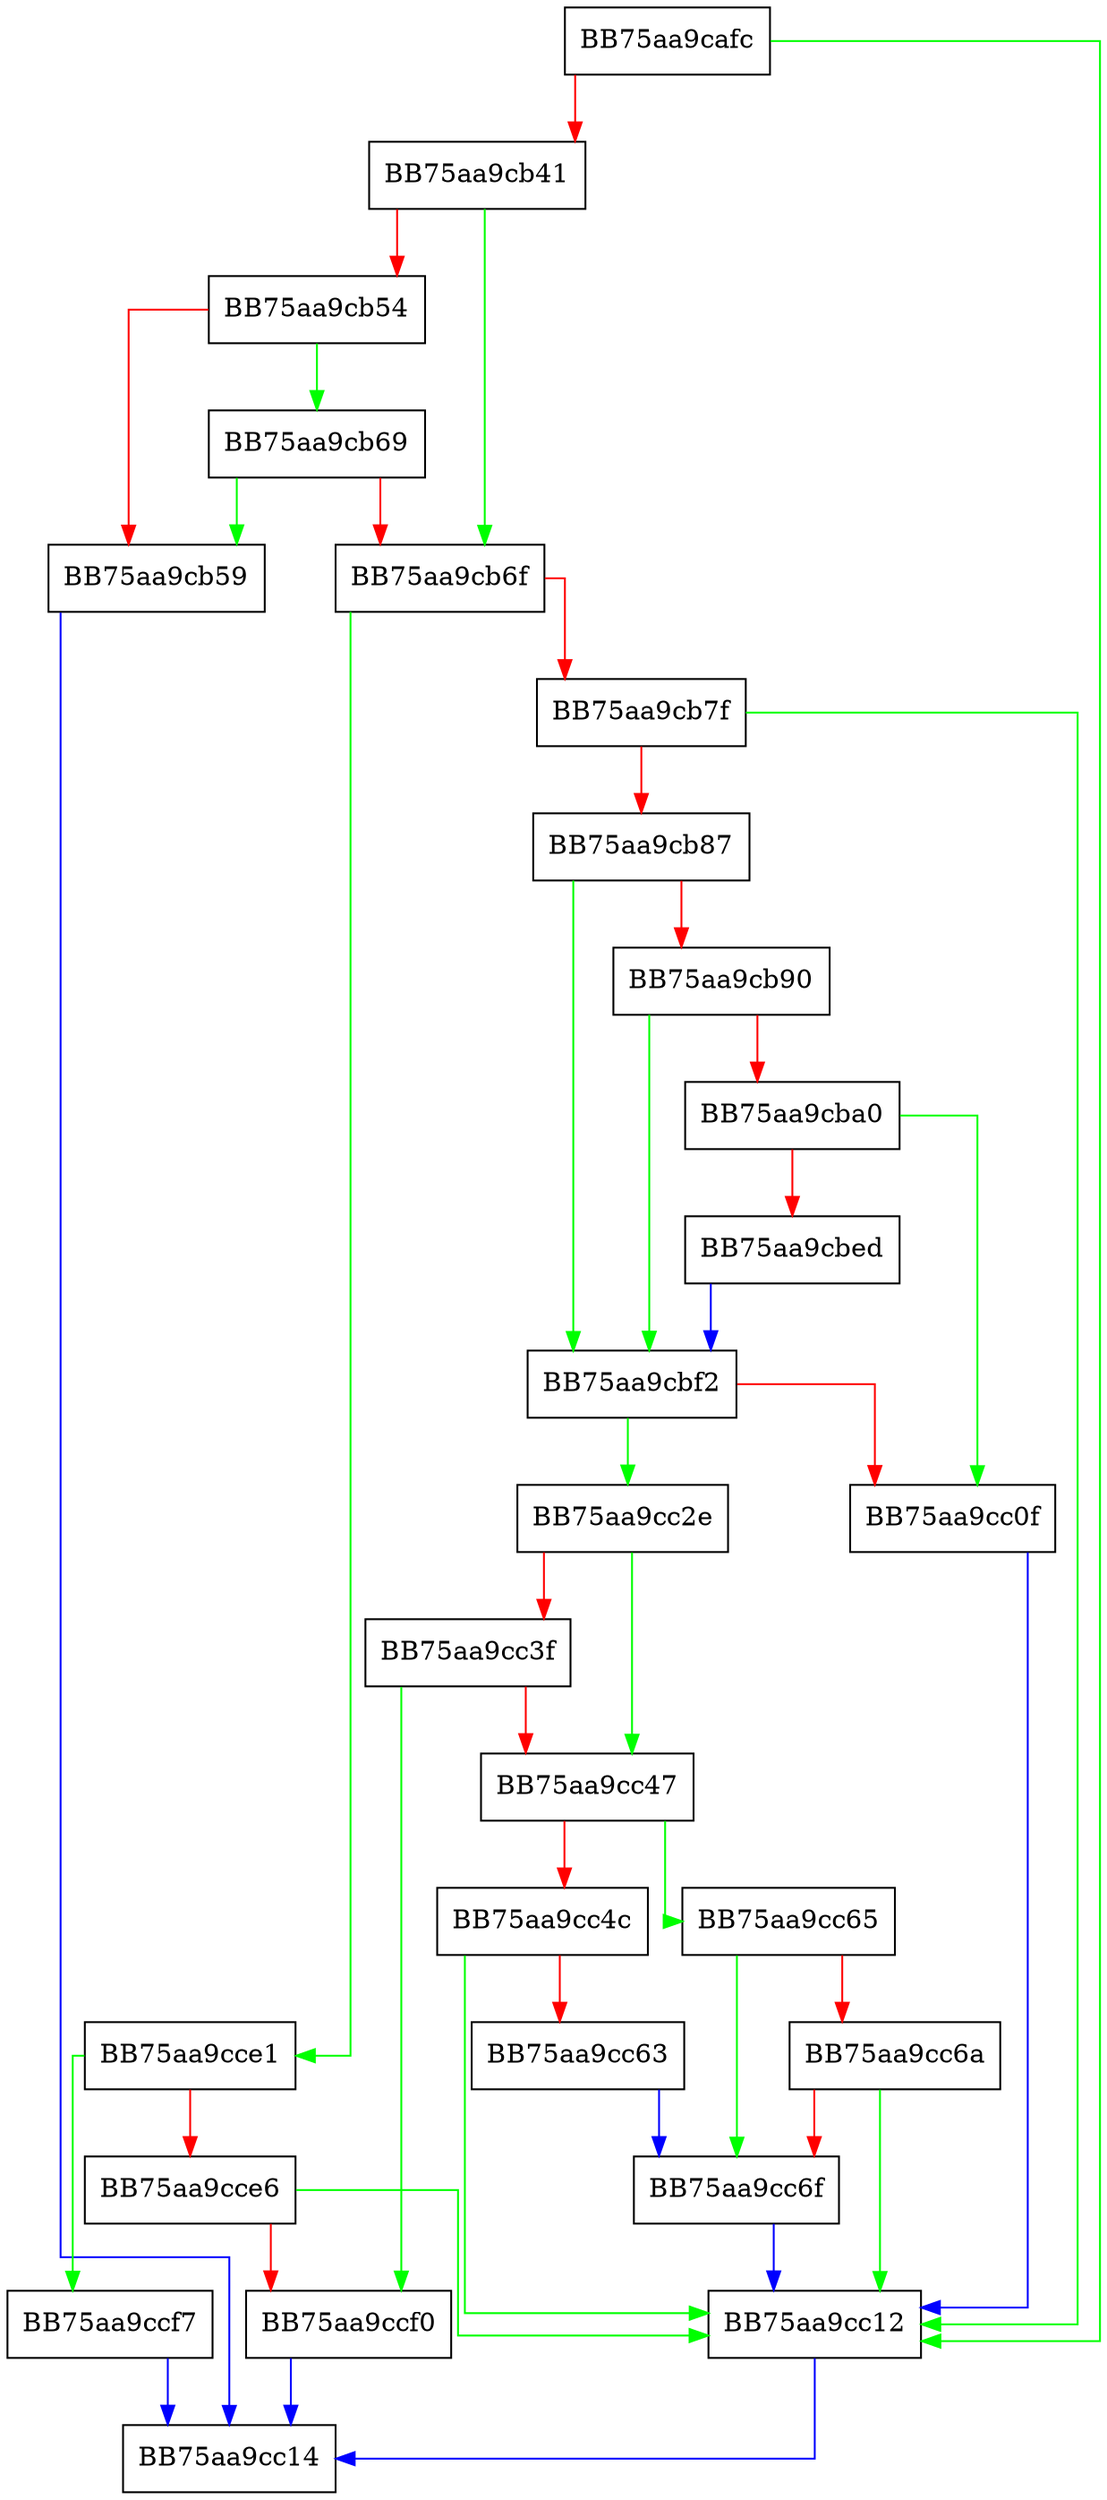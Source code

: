 digraph rpf_return_this_result {
  node [shape="box"];
  graph [splines=ortho];
  BB75aa9cafc -> BB75aa9cc12 [color="green"];
  BB75aa9cafc -> BB75aa9cb41 [color="red"];
  BB75aa9cb41 -> BB75aa9cb6f [color="green"];
  BB75aa9cb41 -> BB75aa9cb54 [color="red"];
  BB75aa9cb54 -> BB75aa9cb69 [color="green"];
  BB75aa9cb54 -> BB75aa9cb59 [color="red"];
  BB75aa9cb59 -> BB75aa9cc14 [color="blue"];
  BB75aa9cb69 -> BB75aa9cb59 [color="green"];
  BB75aa9cb69 -> BB75aa9cb6f [color="red"];
  BB75aa9cb6f -> BB75aa9cce1 [color="green"];
  BB75aa9cb6f -> BB75aa9cb7f [color="red"];
  BB75aa9cb7f -> BB75aa9cc12 [color="green"];
  BB75aa9cb7f -> BB75aa9cb87 [color="red"];
  BB75aa9cb87 -> BB75aa9cbf2 [color="green"];
  BB75aa9cb87 -> BB75aa9cb90 [color="red"];
  BB75aa9cb90 -> BB75aa9cbf2 [color="green"];
  BB75aa9cb90 -> BB75aa9cba0 [color="red"];
  BB75aa9cba0 -> BB75aa9cc0f [color="green"];
  BB75aa9cba0 -> BB75aa9cbed [color="red"];
  BB75aa9cbed -> BB75aa9cbf2 [color="blue"];
  BB75aa9cbf2 -> BB75aa9cc2e [color="green"];
  BB75aa9cbf2 -> BB75aa9cc0f [color="red"];
  BB75aa9cc0f -> BB75aa9cc12 [color="blue"];
  BB75aa9cc12 -> BB75aa9cc14 [color="blue"];
  BB75aa9cc2e -> BB75aa9cc47 [color="green"];
  BB75aa9cc2e -> BB75aa9cc3f [color="red"];
  BB75aa9cc3f -> BB75aa9ccf0 [color="green"];
  BB75aa9cc3f -> BB75aa9cc47 [color="red"];
  BB75aa9cc47 -> BB75aa9cc65 [color="green"];
  BB75aa9cc47 -> BB75aa9cc4c [color="red"];
  BB75aa9cc4c -> BB75aa9cc12 [color="green"];
  BB75aa9cc4c -> BB75aa9cc63 [color="red"];
  BB75aa9cc63 -> BB75aa9cc6f [color="blue"];
  BB75aa9cc65 -> BB75aa9cc6f [color="green"];
  BB75aa9cc65 -> BB75aa9cc6a [color="red"];
  BB75aa9cc6a -> BB75aa9cc12 [color="green"];
  BB75aa9cc6a -> BB75aa9cc6f [color="red"];
  BB75aa9cc6f -> BB75aa9cc12 [color="blue"];
  BB75aa9cce1 -> BB75aa9ccf7 [color="green"];
  BB75aa9cce1 -> BB75aa9cce6 [color="red"];
  BB75aa9cce6 -> BB75aa9cc12 [color="green"];
  BB75aa9cce6 -> BB75aa9ccf0 [color="red"];
  BB75aa9ccf0 -> BB75aa9cc14 [color="blue"];
  BB75aa9ccf7 -> BB75aa9cc14 [color="blue"];
}